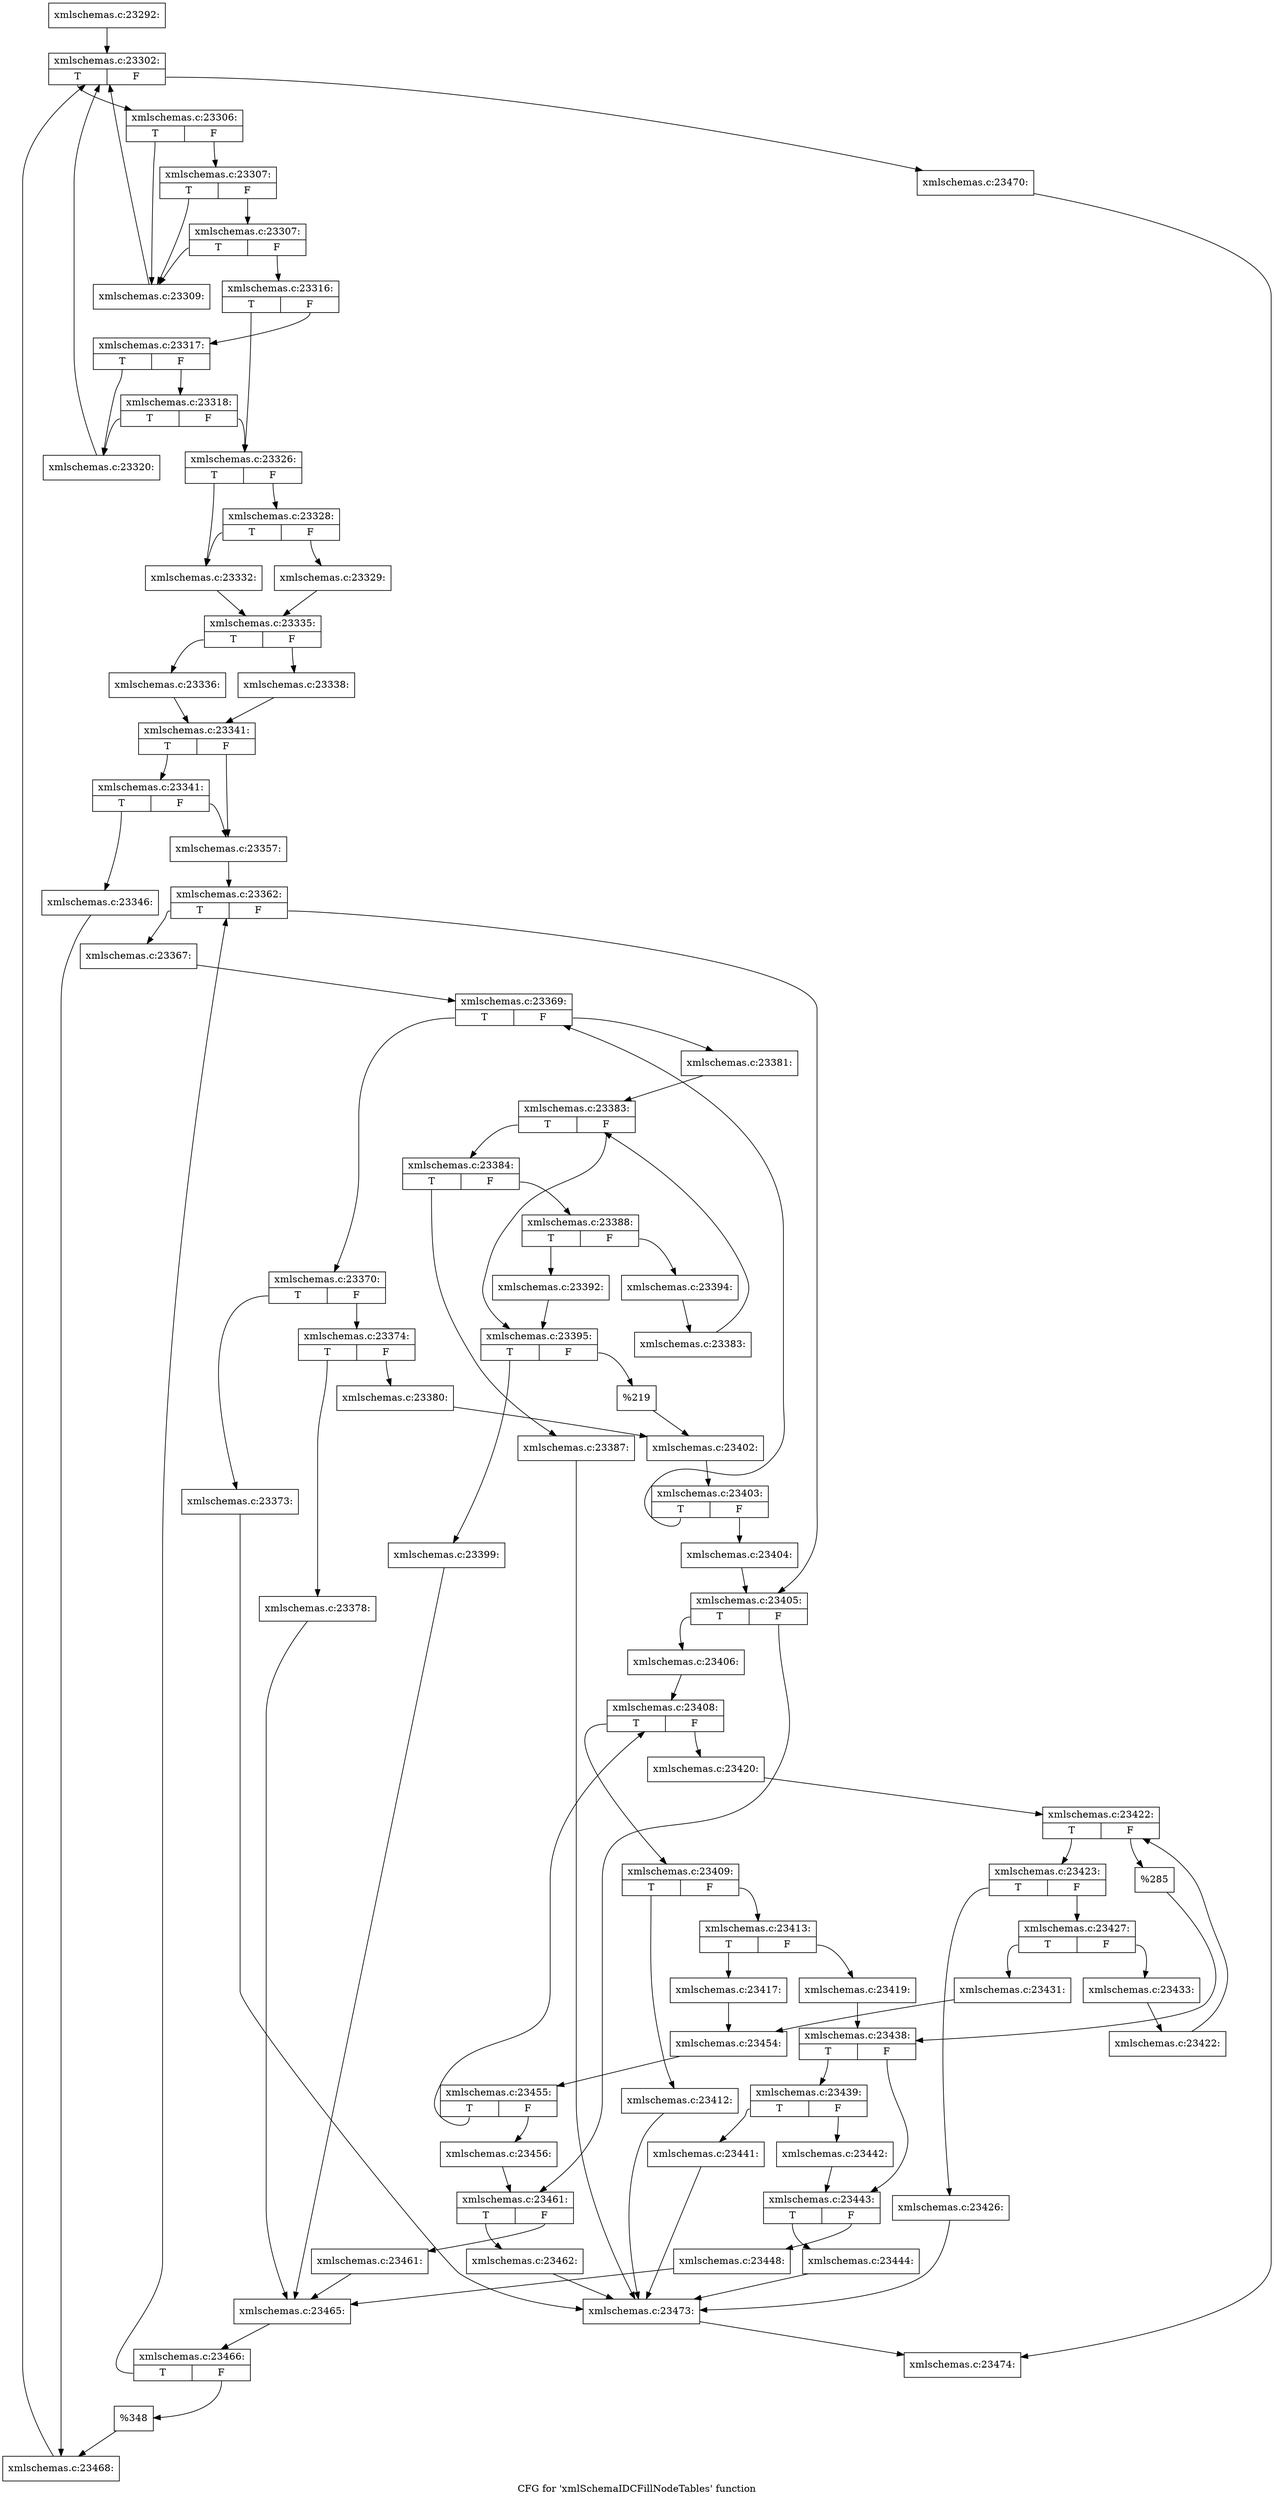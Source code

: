 digraph "CFG for 'xmlSchemaIDCFillNodeTables' function" {
	label="CFG for 'xmlSchemaIDCFillNodeTables' function";

	Node0x5627890 [shape=record,label="{xmlschemas.c:23292:}"];
	Node0x5627890 -> Node0x562aa60;
	Node0x562aa60 [shape=record,label="{xmlschemas.c:23302:|{<s0>T|<s1>F}}"];
	Node0x562aa60:s0 -> Node0x562ae50;
	Node0x562aa60:s1 -> Node0x562ac80;
	Node0x562ae50 [shape=record,label="{xmlschemas.c:23306:|{<s0>T|<s1>F}}"];
	Node0x562ae50:s0 -> Node0x562b010;
	Node0x562ae50:s1 -> Node0x562b0b0;
	Node0x562b0b0 [shape=record,label="{xmlschemas.c:23307:|{<s0>T|<s1>F}}"];
	Node0x562b0b0:s0 -> Node0x562b010;
	Node0x562b0b0:s1 -> Node0x562b640;
	Node0x562b640 [shape=record,label="{xmlschemas.c:23307:|{<s0>T|<s1>F}}"];
	Node0x562b640:s0 -> Node0x562b010;
	Node0x562b640:s1 -> Node0x562b060;
	Node0x562b010 [shape=record,label="{xmlschemas.c:23309:}"];
	Node0x562b010 -> Node0x562aa60;
	Node0x562b060 [shape=record,label="{xmlschemas.c:23316:|{<s0>T|<s1>F}}"];
	Node0x562b060:s0 -> Node0x562c160;
	Node0x562b060:s1 -> Node0x562c1b0;
	Node0x562c1b0 [shape=record,label="{xmlschemas.c:23317:|{<s0>T|<s1>F}}"];
	Node0x562c1b0:s0 -> Node0x562c110;
	Node0x562c1b0:s1 -> Node0x562c500;
	Node0x562c500 [shape=record,label="{xmlschemas.c:23318:|{<s0>T|<s1>F}}"];
	Node0x562c500:s0 -> Node0x562c110;
	Node0x562c500:s1 -> Node0x562c160;
	Node0x562c110 [shape=record,label="{xmlschemas.c:23320:}"];
	Node0x562c110 -> Node0x562aa60;
	Node0x562c160 [shape=record,label="{xmlschemas.c:23326:|{<s0>T|<s1>F}}"];
	Node0x562c160:s0 -> Node0x562e1f0;
	Node0x562c160:s1 -> Node0x562e240;
	Node0x562e240 [shape=record,label="{xmlschemas.c:23328:|{<s0>T|<s1>F}}"];
	Node0x562e240:s0 -> Node0x562e1f0;
	Node0x562e240:s1 -> Node0x562dda0;
	Node0x562dda0 [shape=record,label="{xmlschemas.c:23329:}"];
	Node0x562dda0 -> Node0x562e1a0;
	Node0x562e1f0 [shape=record,label="{xmlschemas.c:23332:}"];
	Node0x562e1f0 -> Node0x562e1a0;
	Node0x562e1a0 [shape=record,label="{xmlschemas.c:23335:|{<s0>T|<s1>F}}"];
	Node0x562e1a0:s0 -> Node0x562f2c0;
	Node0x562e1a0:s1 -> Node0x562f360;
	Node0x562f2c0 [shape=record,label="{xmlschemas.c:23336:}"];
	Node0x562f2c0 -> Node0x562f310;
	Node0x562f360 [shape=record,label="{xmlschemas.c:23338:}"];
	Node0x562f360 -> Node0x562f310;
	Node0x562f310 [shape=record,label="{xmlschemas.c:23341:|{<s0>T|<s1>F}}"];
	Node0x562f310:s0 -> Node0x562fdf0;
	Node0x562f310:s1 -> Node0x562fda0;
	Node0x562fdf0 [shape=record,label="{xmlschemas.c:23341:|{<s0>T|<s1>F}}"];
	Node0x562fdf0:s0 -> Node0x562fd00;
	Node0x562fdf0:s1 -> Node0x562fda0;
	Node0x562fd00 [shape=record,label="{xmlschemas.c:23346:}"];
	Node0x562fd00 -> Node0x562fd50;
	Node0x562fda0 [shape=record,label="{xmlschemas.c:23357:}"];
	Node0x562fda0 -> Node0x5632c80;
	Node0x5632c80 [shape=record,label="{xmlschemas.c:23362:|{<s0>T|<s1>F}}"];
	Node0x5632c80:s0 -> Node0x56332f0;
	Node0x5632c80:s1 -> Node0x5633340;
	Node0x56332f0 [shape=record,label="{xmlschemas.c:23367:}"];
	Node0x56332f0 -> Node0x56336c0;
	Node0x56336c0 [shape=record,label="{xmlschemas.c:23369:|{<s0>T|<s1>F}}"];
	Node0x56336c0:s0 -> Node0x5633930;
	Node0x56336c0:s1 -> Node0x56339d0;
	Node0x5633930 [shape=record,label="{xmlschemas.c:23370:|{<s0>T|<s1>F}}"];
	Node0x5633930:s0 -> Node0x5634630;
	Node0x5633930:s1 -> Node0x5634680;
	Node0x5634630 [shape=record,label="{xmlschemas.c:23373:}"];
	Node0x5634630 -> Node0x5634870;
	Node0x5634680 [shape=record,label="{xmlschemas.c:23374:|{<s0>T|<s1>F}}"];
	Node0x5634680:s0 -> Node0x5635200;
	Node0x5634680:s1 -> Node0x5635250;
	Node0x5635200 [shape=record,label="{xmlschemas.c:23378:}"];
	Node0x5635200 -> Node0x5635570;
	Node0x5635250 [shape=record,label="{xmlschemas.c:23380:}"];
	Node0x5635250 -> Node0x5633980;
	Node0x56339d0 [shape=record,label="{xmlschemas.c:23381:}"];
	Node0x56339d0 -> Node0x5635ee0;
	Node0x5635ee0 [shape=record,label="{xmlschemas.c:23383:|{<s0>T|<s1>F}}"];
	Node0x5635ee0:s0 -> Node0x56361c0;
	Node0x5635ee0:s1 -> Node0x5635d40;
	Node0x56361c0 [shape=record,label="{xmlschemas.c:23384:|{<s0>T|<s1>F}}"];
	Node0x56361c0:s0 -> Node0x5636d70;
	Node0x56361c0:s1 -> Node0x5636dc0;
	Node0x5636d70 [shape=record,label="{xmlschemas.c:23387:}"];
	Node0x5636d70 -> Node0x5634870;
	Node0x5636dc0 [shape=record,label="{xmlschemas.c:23388:|{<s0>T|<s1>F}}"];
	Node0x5636dc0:s0 -> Node0x56371a0;
	Node0x5636dc0:s1 -> Node0x56371f0;
	Node0x56371a0 [shape=record,label="{xmlschemas.c:23392:}"];
	Node0x56371a0 -> Node0x5635d40;
	Node0x56371f0 [shape=record,label="{xmlschemas.c:23394:}"];
	Node0x56371f0 -> Node0x5636130;
	Node0x5636130 [shape=record,label="{xmlschemas.c:23383:}"];
	Node0x5636130 -> Node0x5635ee0;
	Node0x5635d40 [shape=record,label="{xmlschemas.c:23395:|{<s0>T|<s1>F}}"];
	Node0x5635d40:s0 -> Node0x5637980;
	Node0x5635d40:s1 -> Node0x56379d0;
	Node0x5637980 [shape=record,label="{xmlschemas.c:23399:}"];
	Node0x5637980 -> Node0x5635570;
	Node0x56379d0 [shape=record,label="{%219}"];
	Node0x56379d0 -> Node0x5633980;
	Node0x5633980 [shape=record,label="{xmlschemas.c:23402:}"];
	Node0x5633980 -> Node0x5633670;
	Node0x5633670 [shape=record,label="{xmlschemas.c:23403:|{<s0>T|<s1>F}}"];
	Node0x5633670:s0 -> Node0x56336c0;
	Node0x5633670:s1 -> Node0x5633620;
	Node0x5633620 [shape=record,label="{xmlschemas.c:23404:}"];
	Node0x5633620 -> Node0x5633340;
	Node0x5633340 [shape=record,label="{xmlschemas.c:23405:|{<s0>T|<s1>F}}"];
	Node0x5633340:s0 -> Node0x56384e0;
	Node0x5633340:s1 -> Node0x5638530;
	Node0x56384e0 [shape=record,label="{xmlschemas.c:23406:}"];
	Node0x56384e0 -> Node0x5638970;
	Node0x5638970 [shape=record,label="{xmlschemas.c:23408:|{<s0>T|<s1>F}}"];
	Node0x5638970:s0 -> Node0x5638ca0;
	Node0x5638970:s1 -> Node0x5638d40;
	Node0x5638ca0 [shape=record,label="{xmlschemas.c:23409:|{<s0>T|<s1>F}}"];
	Node0x5638ca0:s0 -> Node0x5639b50;
	Node0x5638ca0:s1 -> Node0x5639ba0;
	Node0x5639b50 [shape=record,label="{xmlschemas.c:23412:}"];
	Node0x5639b50 -> Node0x5634870;
	Node0x5639ba0 [shape=record,label="{xmlschemas.c:23413:|{<s0>T|<s1>F}}"];
	Node0x5639ba0:s0 -> Node0x5639f80;
	Node0x5639ba0:s1 -> Node0x5639fd0;
	Node0x5639f80 [shape=record,label="{xmlschemas.c:23417:}"];
	Node0x5639f80 -> Node0x563a320;
	Node0x5639fd0 [shape=record,label="{xmlschemas.c:23419:}"];
	Node0x5639fd0 -> Node0x5638cf0;
	Node0x5638d40 [shape=record,label="{xmlschemas.c:23420:}"];
	Node0x5638d40 -> Node0x563adc0;
	Node0x563adc0 [shape=record,label="{xmlschemas.c:23422:|{<s0>T|<s1>F}}"];
	Node0x563adc0:s0 -> Node0x563b0a0;
	Node0x563adc0:s1 -> Node0x563ac20;
	Node0x563b0a0 [shape=record,label="{xmlschemas.c:23423:|{<s0>T|<s1>F}}"];
	Node0x563b0a0:s0 -> Node0x563bc50;
	Node0x563b0a0:s1 -> Node0x563bca0;
	Node0x563bc50 [shape=record,label="{xmlschemas.c:23426:}"];
	Node0x563bc50 -> Node0x5634870;
	Node0x563bca0 [shape=record,label="{xmlschemas.c:23427:|{<s0>T|<s1>F}}"];
	Node0x563bca0:s0 -> Node0x563c080;
	Node0x563bca0:s1 -> Node0x563c0d0;
	Node0x563c080 [shape=record,label="{xmlschemas.c:23431:}"];
	Node0x563c080 -> Node0x563a320;
	Node0x563c0d0 [shape=record,label="{xmlschemas.c:23433:}"];
	Node0x563c0d0 -> Node0x563b010;
	Node0x563b010 [shape=record,label="{xmlschemas.c:23422:}"];
	Node0x563b010 -> Node0x563adc0;
	Node0x563ac20 [shape=record,label="{%285}"];
	Node0x563ac20 -> Node0x5638cf0;
	Node0x5638cf0 [shape=record,label="{xmlschemas.c:23438:|{<s0>T|<s1>F}}"];
	Node0x5638cf0:s0 -> Node0x563c950;
	Node0x5638cf0:s1 -> Node0x563c9a0;
	Node0x563c950 [shape=record,label="{xmlschemas.c:23439:|{<s0>T|<s1>F}}"];
	Node0x563c950:s0 -> Node0x563d0e0;
	Node0x563c950:s1 -> Node0x563d130;
	Node0x563d0e0 [shape=record,label="{xmlschemas.c:23441:}"];
	Node0x563d0e0 -> Node0x5634870;
	Node0x563d130 [shape=record,label="{xmlschemas.c:23442:}"];
	Node0x563d130 -> Node0x563c9a0;
	Node0x563c9a0 [shape=record,label="{xmlschemas.c:23443:|{<s0>T|<s1>F}}"];
	Node0x563c9a0:s0 -> Node0x563d700;
	Node0x563c9a0:s1 -> Node0x563d750;
	Node0x563d700 [shape=record,label="{xmlschemas.c:23444:}"];
	Node0x563d700 -> Node0x5634870;
	Node0x563d750 [shape=record,label="{xmlschemas.c:23448:}"];
	Node0x563d750 -> Node0x5635570;
	Node0x563a320 [shape=record,label="{xmlschemas.c:23454:}"];
	Node0x563a320 -> Node0x5638920;
	Node0x5638920 [shape=record,label="{xmlschemas.c:23455:|{<s0>T|<s1>F}}"];
	Node0x5638920:s0 -> Node0x5638970;
	Node0x5638920:s1 -> Node0x56388d0;
	Node0x56388d0 [shape=record,label="{xmlschemas.c:23456:}"];
	Node0x56388d0 -> Node0x5638530;
	Node0x5638530 [shape=record,label="{xmlschemas.c:23461:|{<s0>T|<s1>F}}"];
	Node0x5638530:s0 -> Node0x563f3f0;
	Node0x5638530:s1 -> Node0x563f440;
	Node0x563f3f0 [shape=record,label="{xmlschemas.c:23462:}"];
	Node0x563f3f0 -> Node0x5634870;
	Node0x563f440 [shape=record,label="{xmlschemas.c:23461:}"];
	Node0x563f440 -> Node0x5635570;
	Node0x5635570 [shape=record,label="{xmlschemas.c:23465:}"];
	Node0x5635570 -> Node0x5632c30;
	Node0x5632c30 [shape=record,label="{xmlschemas.c:23466:|{<s0>T|<s1>F}}"];
	Node0x5632c30:s0 -> Node0x5632c80;
	Node0x5632c30:s1 -> Node0x5632be0;
	Node0x5632be0 [shape=record,label="{%348}"];
	Node0x5632be0 -> Node0x562fd50;
	Node0x562fd50 [shape=record,label="{xmlschemas.c:23468:}"];
	Node0x562fd50 -> Node0x562aa60;
	Node0x562ac80 [shape=record,label="{xmlschemas.c:23470:}"];
	Node0x562ac80 -> Node0x5620df0;
	Node0x5634870 [shape=record,label="{xmlschemas.c:23473:}"];
	Node0x5634870 -> Node0x5620df0;
	Node0x5620df0 [shape=record,label="{xmlschemas.c:23474:}"];
}
